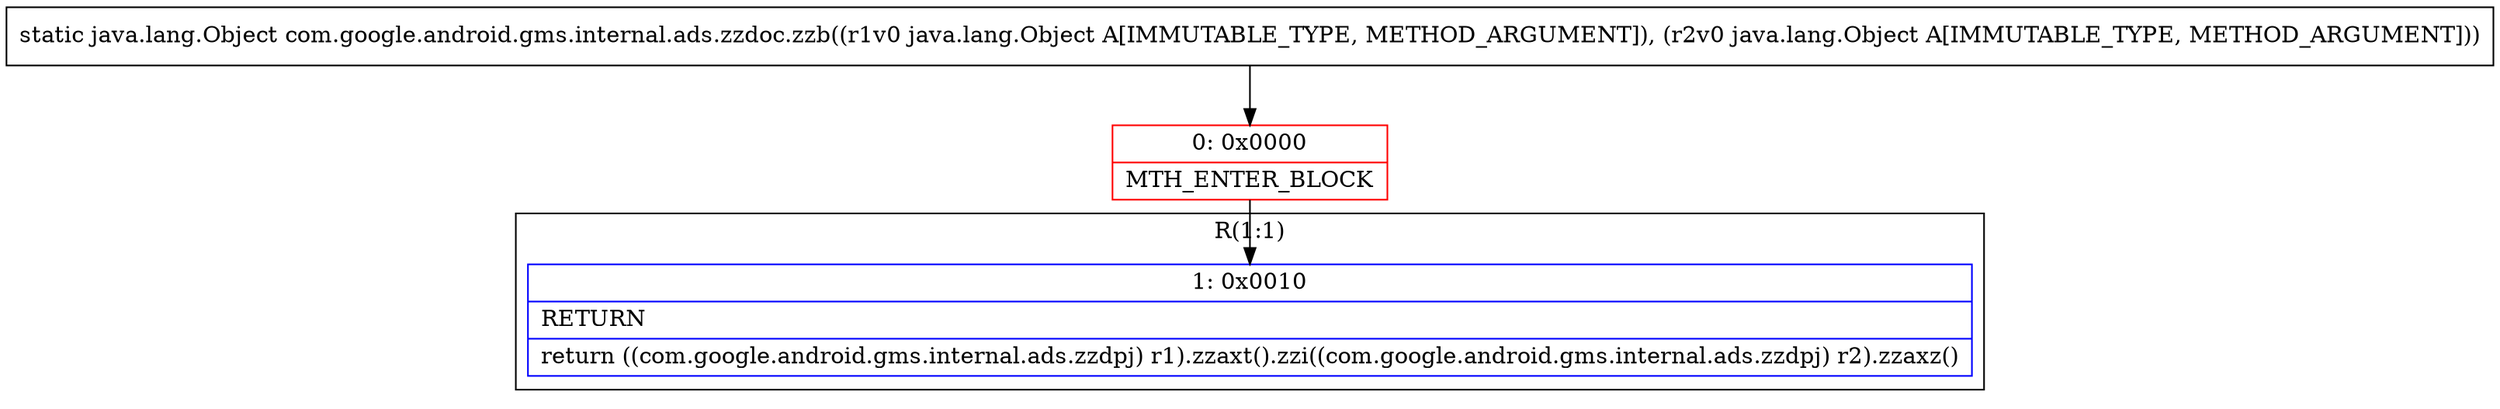 digraph "CFG forcom.google.android.gms.internal.ads.zzdoc.zzb(Ljava\/lang\/Object;Ljava\/lang\/Object;)Ljava\/lang\/Object;" {
subgraph cluster_Region_1430455430 {
label = "R(1:1)";
node [shape=record,color=blue];
Node_1 [shape=record,label="{1\:\ 0x0010|RETURN\l|return ((com.google.android.gms.internal.ads.zzdpj) r1).zzaxt().zzi((com.google.android.gms.internal.ads.zzdpj) r2).zzaxz()\l}"];
}
Node_0 [shape=record,color=red,label="{0\:\ 0x0000|MTH_ENTER_BLOCK\l}"];
MethodNode[shape=record,label="{static java.lang.Object com.google.android.gms.internal.ads.zzdoc.zzb((r1v0 java.lang.Object A[IMMUTABLE_TYPE, METHOD_ARGUMENT]), (r2v0 java.lang.Object A[IMMUTABLE_TYPE, METHOD_ARGUMENT])) }"];
MethodNode -> Node_0;
Node_0 -> Node_1;
}

